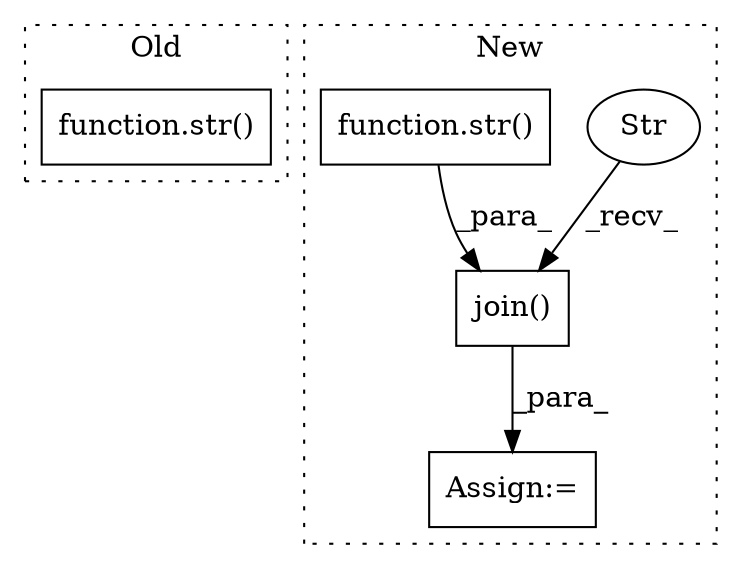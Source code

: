 digraph G {
subgraph cluster0 {
1 [label="function.str()" a="75" s="2839,2855" l="4,1" shape="box"];
label = "Old";
style="dotted";
}
subgraph cluster1 {
2 [label="join()" a="75" s="2965,2977" l="9,38" shape="box"];
3 [label="Assign:=" a="68" s="2962" l="3" shape="box"];
4 [label="Str" a="66" s="2965" l="3" shape="ellipse"];
5 [label="function.str()" a="75" s="2974,2979" l="4,1" shape="box"];
label = "New";
style="dotted";
}
2 -> 3 [label="_para_"];
4 -> 2 [label="_recv_"];
5 -> 2 [label="_para_"];
}
